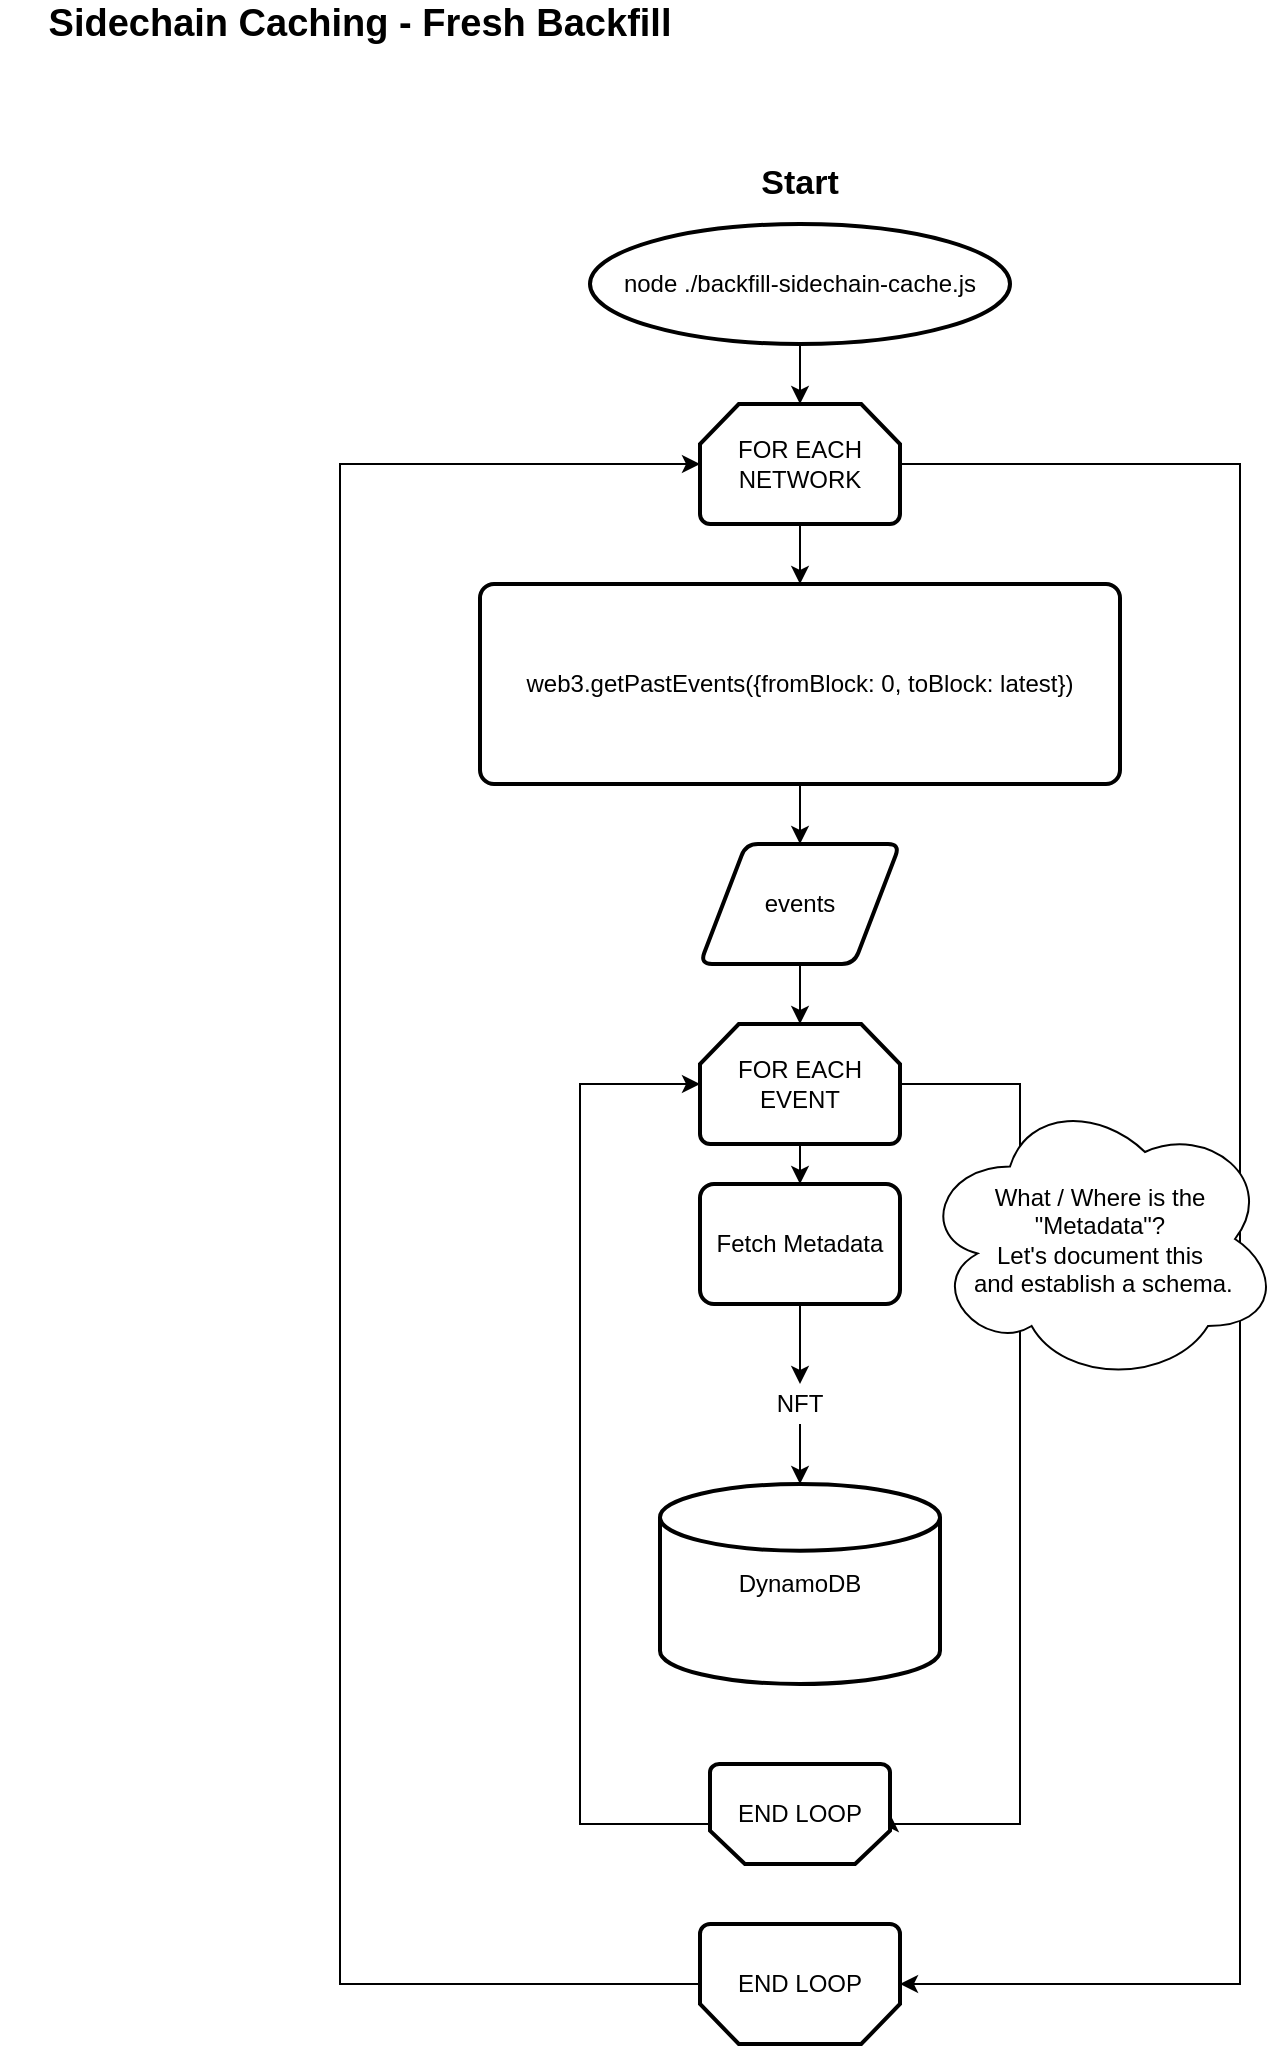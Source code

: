 <mxfile version="14.3.1" type="github">
  <diagram id="9v1e7nA_9eBDx_07Och-" name="Backfill">
    <mxGraphModel dx="2727" dy="1126" grid="1" gridSize="10" guides="1" tooltips="1" connect="1" arrows="1" fold="1" page="1" pageScale="1" pageWidth="850" pageHeight="1100" math="0" shadow="0">
      <root>
        <mxCell id="0" />
        <mxCell id="1" parent="0" />
        <mxCell id="zOqTyJgDZ62oZVEmTMjh-43" value="" style="edgeStyle=orthogonalEdgeStyle;rounded=0;orthogonalLoop=1;jettySize=auto;html=1;" edge="1" parent="1" source="zOqTyJgDZ62oZVEmTMjh-1" target="zOqTyJgDZ62oZVEmTMjh-15">
          <mxGeometry relative="1" as="geometry" />
        </mxCell>
        <mxCell id="zOqTyJgDZ62oZVEmTMjh-1" value="node ./backfill-sidechain-cache.js" style="strokeWidth=2;html=1;shape=mxgraph.flowchart.start_1;whiteSpace=wrap;" vertex="1" parent="1">
          <mxGeometry x="-535" y="130" width="210" height="60" as="geometry" />
        </mxCell>
        <mxCell id="zOqTyJgDZ62oZVEmTMjh-2" value="&lt;b&gt;&lt;font style=&quot;font-size: 17px&quot;&gt;Start&lt;/font&gt;&lt;/b&gt;" style="text;html=1;strokeColor=none;fillColor=none;align=center;verticalAlign=middle;whiteSpace=wrap;rounded=0;" vertex="1" parent="1">
          <mxGeometry x="-450" y="100" width="40" height="20" as="geometry" />
        </mxCell>
        <mxCell id="zOqTyJgDZ62oZVEmTMjh-3" value="&lt;b&gt;&lt;font style=&quot;font-size: 19px&quot;&gt;Sidechain Caching - Fresh Backfill&lt;/font&gt;&lt;/b&gt;" style="text;html=1;strokeColor=none;fillColor=none;align=center;verticalAlign=middle;whiteSpace=wrap;rounded=0;" vertex="1" parent="1">
          <mxGeometry x="-830" y="20" width="360" height="20" as="geometry" />
        </mxCell>
        <mxCell id="zOqTyJgDZ62oZVEmTMjh-6" value="DynamoDB" style="strokeWidth=2;html=1;shape=mxgraph.flowchart.database;whiteSpace=wrap;" vertex="1" parent="1">
          <mxGeometry x="-500" y="760" width="140" height="100" as="geometry" />
        </mxCell>
        <mxCell id="zOqTyJgDZ62oZVEmTMjh-19" value="" style="edgeStyle=orthogonalEdgeStyle;rounded=0;orthogonalLoop=1;jettySize=auto;html=1;" edge="1" parent="1" source="zOqTyJgDZ62oZVEmTMjh-13" target="zOqTyJgDZ62oZVEmTMjh-17">
          <mxGeometry relative="1" as="geometry" />
        </mxCell>
        <mxCell id="zOqTyJgDZ62oZVEmTMjh-13" value="web3.getPastEvents({fromBlock: 0, toBlock: latest})" style="rounded=1;whiteSpace=wrap;html=1;absoluteArcSize=1;arcSize=14;strokeWidth=2;" vertex="1" parent="1">
          <mxGeometry x="-590" y="310" width="320" height="100" as="geometry" />
        </mxCell>
        <mxCell id="zOqTyJgDZ62oZVEmTMjh-18" value="" style="edgeStyle=orthogonalEdgeStyle;rounded=0;orthogonalLoop=1;jettySize=auto;html=1;" edge="1" parent="1" source="zOqTyJgDZ62oZVEmTMjh-15" target="zOqTyJgDZ62oZVEmTMjh-13">
          <mxGeometry relative="1" as="geometry" />
        </mxCell>
        <mxCell id="zOqTyJgDZ62oZVEmTMjh-33" style="edgeStyle=orthogonalEdgeStyle;rounded=0;orthogonalLoop=1;jettySize=auto;html=1;entryX=0;entryY=0.5;entryDx=0;entryDy=0;entryPerimeter=0;" edge="1" parent="1" source="zOqTyJgDZ62oZVEmTMjh-15" target="zOqTyJgDZ62oZVEmTMjh-31">
          <mxGeometry relative="1" as="geometry">
            <Array as="points">
              <mxPoint x="-210" y="250" />
              <mxPoint x="-210" y="1010" />
            </Array>
          </mxGeometry>
        </mxCell>
        <mxCell id="zOqTyJgDZ62oZVEmTMjh-15" value="FOR EACH NETWORK" style="strokeWidth=2;html=1;shape=mxgraph.flowchart.loop_limit;whiteSpace=wrap;" vertex="1" parent="1">
          <mxGeometry x="-480" y="220" width="100" height="60" as="geometry" />
        </mxCell>
        <mxCell id="zOqTyJgDZ62oZVEmTMjh-21" value="" style="edgeStyle=orthogonalEdgeStyle;rounded=0;orthogonalLoop=1;jettySize=auto;html=1;" edge="1" parent="1" source="zOqTyJgDZ62oZVEmTMjh-17" target="zOqTyJgDZ62oZVEmTMjh-20">
          <mxGeometry relative="1" as="geometry" />
        </mxCell>
        <mxCell id="zOqTyJgDZ62oZVEmTMjh-17" value="events" style="shape=parallelogram;html=1;strokeWidth=2;perimeter=parallelogramPerimeter;whiteSpace=wrap;rounded=1;arcSize=12;size=0.23;" vertex="1" parent="1">
          <mxGeometry x="-480" y="440" width="100" height="60" as="geometry" />
        </mxCell>
        <mxCell id="zOqTyJgDZ62oZVEmTMjh-23" value="" style="edgeStyle=orthogonalEdgeStyle;rounded=0;orthogonalLoop=1;jettySize=auto;html=1;" edge="1" parent="1" source="zOqTyJgDZ62oZVEmTMjh-20" target="zOqTyJgDZ62oZVEmTMjh-22">
          <mxGeometry relative="1" as="geometry" />
        </mxCell>
        <mxCell id="zOqTyJgDZ62oZVEmTMjh-27" style="edgeStyle=orthogonalEdgeStyle;rounded=0;orthogonalLoop=1;jettySize=auto;html=1;entryX=0;entryY=0.5;entryDx=0;entryDy=0;entryPerimeter=0;" edge="1" parent="1" source="zOqTyJgDZ62oZVEmTMjh-20" target="zOqTyJgDZ62oZVEmTMjh-24">
          <mxGeometry relative="1" as="geometry">
            <Array as="points">
              <mxPoint x="-320" y="560" />
              <mxPoint x="-320" y="930" />
            </Array>
          </mxGeometry>
        </mxCell>
        <mxCell id="zOqTyJgDZ62oZVEmTMjh-20" value="FOR EACH EVENT" style="strokeWidth=2;html=1;shape=mxgraph.flowchart.loop_limit;whiteSpace=wrap;" vertex="1" parent="1">
          <mxGeometry x="-480" y="530" width="100" height="60" as="geometry" />
        </mxCell>
        <mxCell id="zOqTyJgDZ62oZVEmTMjh-28" value="" style="edgeStyle=orthogonalEdgeStyle;rounded=0;orthogonalLoop=1;jettySize=auto;html=1;" edge="1" parent="1" source="zOqTyJgDZ62oZVEmTMjh-29" target="zOqTyJgDZ62oZVEmTMjh-6">
          <mxGeometry relative="1" as="geometry" />
        </mxCell>
        <mxCell id="zOqTyJgDZ62oZVEmTMjh-22" value="Fetch Metadata" style="rounded=1;whiteSpace=wrap;html=1;absoluteArcSize=1;arcSize=14;strokeWidth=2;" vertex="1" parent="1">
          <mxGeometry x="-480" y="610" width="100" height="60" as="geometry" />
        </mxCell>
        <mxCell id="zOqTyJgDZ62oZVEmTMjh-26" style="edgeStyle=orthogonalEdgeStyle;rounded=0;orthogonalLoop=1;jettySize=auto;html=1;entryX=0;entryY=0.5;entryDx=0;entryDy=0;entryPerimeter=0;" edge="1" parent="1" source="zOqTyJgDZ62oZVEmTMjh-24" target="zOqTyJgDZ62oZVEmTMjh-20">
          <mxGeometry relative="1" as="geometry">
            <Array as="points">
              <mxPoint x="-540" y="930" />
              <mxPoint x="-540" y="560" />
            </Array>
          </mxGeometry>
        </mxCell>
        <mxCell id="zOqTyJgDZ62oZVEmTMjh-24" value="END LOOP" style="strokeWidth=2;html=1;shape=mxgraph.flowchart.loop_limit;whiteSpace=wrap;direction=west;" vertex="1" parent="1">
          <mxGeometry x="-475" y="900" width="90" height="50" as="geometry" />
        </mxCell>
        <mxCell id="zOqTyJgDZ62oZVEmTMjh-29" value="NFT" style="text;html=1;strokeColor=none;fillColor=none;align=center;verticalAlign=middle;whiteSpace=wrap;rounded=0;" vertex="1" parent="1">
          <mxGeometry x="-450" y="710" width="40" height="20" as="geometry" />
        </mxCell>
        <mxCell id="zOqTyJgDZ62oZVEmTMjh-30" value="" style="edgeStyle=orthogonalEdgeStyle;rounded=0;orthogonalLoop=1;jettySize=auto;html=1;" edge="1" parent="1" source="zOqTyJgDZ62oZVEmTMjh-22" target="zOqTyJgDZ62oZVEmTMjh-29">
          <mxGeometry relative="1" as="geometry">
            <mxPoint x="-430" y="670" as="sourcePoint" />
            <mxPoint x="-430" y="760" as="targetPoint" />
          </mxGeometry>
        </mxCell>
        <mxCell id="zOqTyJgDZ62oZVEmTMjh-32" style="edgeStyle=orthogonalEdgeStyle;rounded=0;orthogonalLoop=1;jettySize=auto;html=1;entryX=0;entryY=0.5;entryDx=0;entryDy=0;entryPerimeter=0;" edge="1" parent="1" source="zOqTyJgDZ62oZVEmTMjh-31" target="zOqTyJgDZ62oZVEmTMjh-15">
          <mxGeometry relative="1" as="geometry">
            <Array as="points">
              <mxPoint x="-660" y="1010" />
              <mxPoint x="-660" y="250" />
            </Array>
          </mxGeometry>
        </mxCell>
        <mxCell id="zOqTyJgDZ62oZVEmTMjh-31" value="END LOOP" style="strokeWidth=2;html=1;shape=mxgraph.flowchart.loop_limit;whiteSpace=wrap;direction=west;" vertex="1" parent="1">
          <mxGeometry x="-480" y="980" width="100" height="60" as="geometry" />
        </mxCell>
        <mxCell id="zOqTyJgDZ62oZVEmTMjh-44" value="What / Where&amp;nbsp;is the&lt;br&gt;&quot;Metadata&quot;?&lt;br&gt;Let&#39;s document this&lt;br&gt;&amp;nbsp;and establish a schema." style="ellipse;shape=cloud;whiteSpace=wrap;html=1;" vertex="1" parent="1">
          <mxGeometry x="-370" y="565" width="180" height="145" as="geometry" />
        </mxCell>
      </root>
    </mxGraphModel>
  </diagram>
</mxfile>
